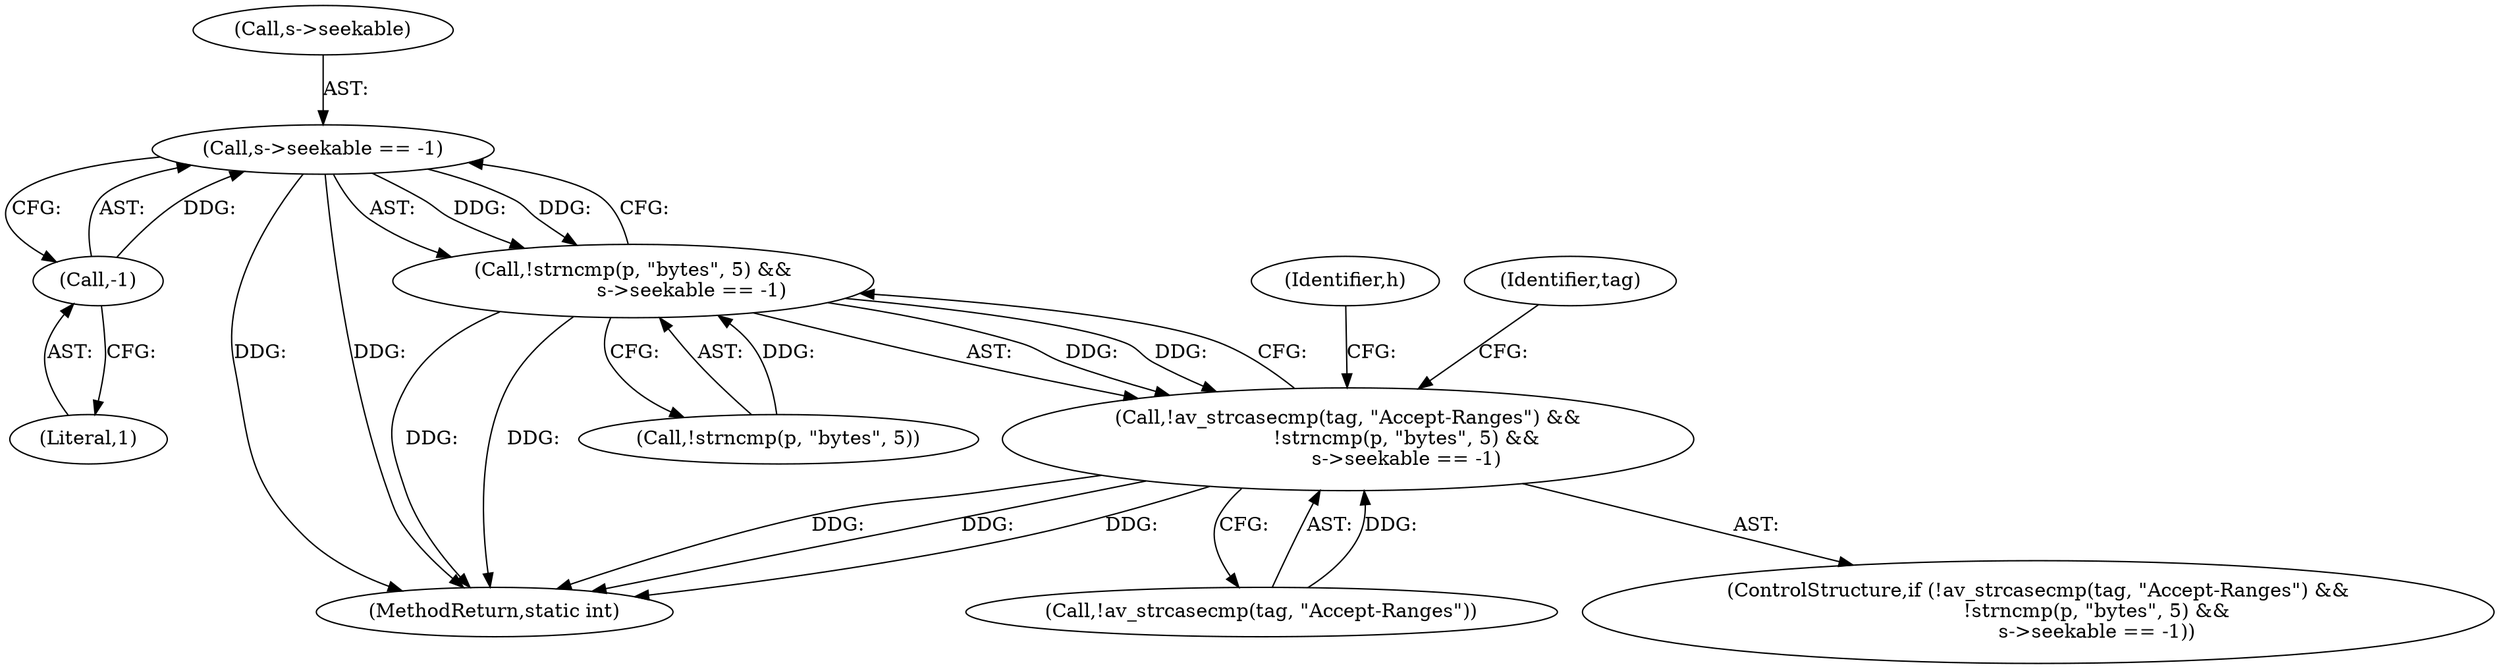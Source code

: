 digraph "0_FFmpeg_2a05c8f813de6f2278827734bf8102291e7484aa_7@pointer" {
"1000469" [label="(Call,s->seekable == -1)"];
"1000473" [label="(Call,-1)"];
"1000463" [label="(Call,!strncmp(p, \"bytes\", 5) &&\n                   s->seekable == -1)"];
"1000458" [label="(Call,!av_strcasecmp(tag, \"Accept-Ranges\") &&\n                   !strncmp(p, \"bytes\", 5) &&\n                   s->seekable == -1)"];
"1000474" [label="(Literal,1)"];
"1000478" [label="(Identifier,h)"];
"1000464" [label="(Call,!strncmp(p, \"bytes\", 5))"];
"1000486" [label="(Identifier,tag)"];
"1000470" [label="(Call,s->seekable)"];
"1000684" [label="(MethodReturn,static int)"];
"1000473" [label="(Call,-1)"];
"1000457" [label="(ControlStructure,if (!av_strcasecmp(tag, \"Accept-Ranges\") &&\n                   !strncmp(p, \"bytes\", 5) &&\n                   s->seekable == -1))"];
"1000459" [label="(Call,!av_strcasecmp(tag, \"Accept-Ranges\"))"];
"1000469" [label="(Call,s->seekable == -1)"];
"1000463" [label="(Call,!strncmp(p, \"bytes\", 5) &&\n                   s->seekable == -1)"];
"1000458" [label="(Call,!av_strcasecmp(tag, \"Accept-Ranges\") &&\n                   !strncmp(p, \"bytes\", 5) &&\n                   s->seekable == -1)"];
"1000469" -> "1000463"  [label="AST: "];
"1000469" -> "1000473"  [label="CFG: "];
"1000470" -> "1000469"  [label="AST: "];
"1000473" -> "1000469"  [label="AST: "];
"1000463" -> "1000469"  [label="CFG: "];
"1000469" -> "1000684"  [label="DDG: "];
"1000469" -> "1000684"  [label="DDG: "];
"1000469" -> "1000463"  [label="DDG: "];
"1000469" -> "1000463"  [label="DDG: "];
"1000473" -> "1000469"  [label="DDG: "];
"1000473" -> "1000474"  [label="CFG: "];
"1000474" -> "1000473"  [label="AST: "];
"1000463" -> "1000458"  [label="AST: "];
"1000463" -> "1000464"  [label="CFG: "];
"1000464" -> "1000463"  [label="AST: "];
"1000458" -> "1000463"  [label="CFG: "];
"1000463" -> "1000684"  [label="DDG: "];
"1000463" -> "1000684"  [label="DDG: "];
"1000463" -> "1000458"  [label="DDG: "];
"1000463" -> "1000458"  [label="DDG: "];
"1000464" -> "1000463"  [label="DDG: "];
"1000458" -> "1000457"  [label="AST: "];
"1000458" -> "1000459"  [label="CFG: "];
"1000459" -> "1000458"  [label="AST: "];
"1000478" -> "1000458"  [label="CFG: "];
"1000486" -> "1000458"  [label="CFG: "];
"1000458" -> "1000684"  [label="DDG: "];
"1000458" -> "1000684"  [label="DDG: "];
"1000458" -> "1000684"  [label="DDG: "];
"1000459" -> "1000458"  [label="DDG: "];
}
